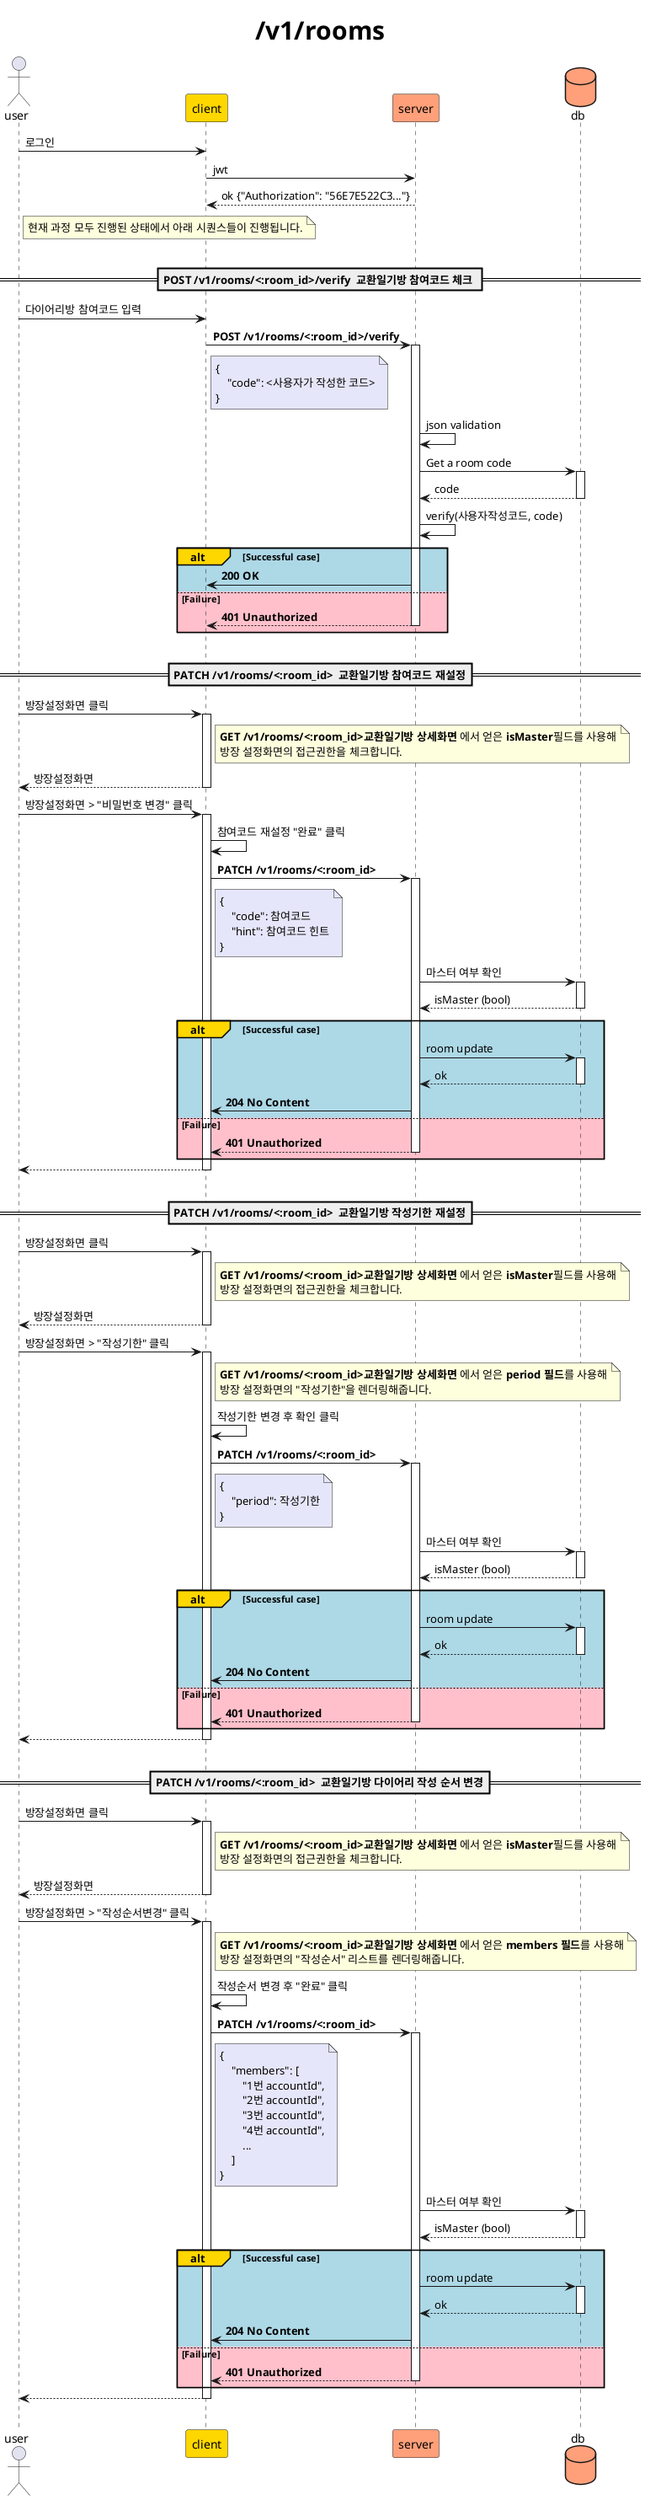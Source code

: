 @startuml

' client
Actor user
Participant client #Gold

' api
Participant "server" as api #LightSalmon
database "db" as db #LightSalmon

' title
title <font size=30>/v1/rooms</font>

' prerequisites
user -> client  : 로그인
client -> api : jwt
return ok {"Authorization": "56E7E522C3..."}

note right of user
현재 과정 모두 진행된 상태에서 아래 시퀀스들이 진행됩니다.
endnote
||20||

== POST /v1/rooms/<:room_id>/verify  교환일기방 참여코드 체크 ==
user -> client: 다이어리방 참여코드 입력
client -> api++: **POST /v1/rooms/<:room_id>/verify**

note right of client #Lavender
{
    "code": <사용자가 작성한 코드>
}
endnote
api -> api: json validation
api -> db++: Get a room code
return code
api -> api: verify(사용자작성코드, code)
alt#Gold #LightBlue Successful case
    api -> client: **200 OK**
else #Pink Failure
    return  **401 Unauthorized**
end

||20||
== PATCH /v1/rooms/<:room_id>  교환일기방 참여코드 재설정==
user -> client++: 방장설정화면 클릭
note right of client
**GET /v1/rooms/<:room_id>교환일기방 상세화면** 에서 얻은 **isMaster**필드를 사용해
방장 설정화면의 접근권한을 체크합니다.
endnote
return 방장설정화면
user -> client++: 방장설정화면 > "비밀번호 변경" 클릭
client -> client: 참여코드 재설정 "완료" 클릭
client -> api++: **PATCH /v1/rooms/<:room_id>**
note right of client #Lavender
{
    "code": 참여코드
    "hint": 참여코드 힌트
}
endnote
api -> db++: 마스터 여부 확인
return isMaster (bool)
alt#Gold #LightBlue Successful case
    api -> db++: room update
    return ok
    api -> client: **204 No Content**
else #Pink Failure
   return **401 Unauthorized**
end
return 

||20||
== PATCH /v1/rooms/<:room_id>  교환일기방 작성기한 재설정==
user -> client++: 방장설정화면 클릭
note right of client
**GET /v1/rooms/<:room_id>교환일기방 상세화면** 에서 얻은 **isMaster**필드를 사용해
방장 설정화면의 접근권한을 체크합니다.
endnote
return 방장설정화면
user -> client++: 방장설정화면 > "작성기한" 클릭
note right of client
**GET /v1/rooms/<:room_id>교환일기방 상세화면** 에서 얻은 **period 필드**를 사용해
방장 설정화면의 "작성기한"을 렌더링해줍니다.
endnote
client -> client: 작성기한 변경 후 확인 클릭
client -> api++: **PATCH /v1/rooms/<:room_id>**
note right of client #Lavender
{
    "period": 작성기한
}
endnote
api -> db++: 마스터 여부 확인
return isMaster (bool)
alt#Gold #LightBlue Successful case
    api -> db++: room update
    return ok
    api -> client: **204 No Content**
else #Pink Failure
   return **401 Unauthorized**
end
return 

||20||
== PATCH /v1/rooms/<:room_id>  교환일기방 다이어리 작성 순서 변경==
user -> client++: 방장설정화면 클릭
note right of client
**GET /v1/rooms/<:room_id>교환일기방 상세화면** 에서 얻은 **isMaster**필드를 사용해
방장 설정화면의 접근권한을 체크합니다.
endnote
return 방장설정화면
user -> client++: 방장설정화면 > "작성순서변경" 클릭
note right of client
**GET /v1/rooms/<:room_id>교환일기방 상세화면** 에서 얻은 **members 필드**를 사용해
방장 설정화면의 "작성순서" 리스트를 렌더링해줍니다.
endnote

client -> client: 작성순서 변경 후 "완료" 클릭
client -> api++: **PATCH /v1/rooms/<:room_id>**
note right of client #Lavender
{
    "members": [
        "1번 accountId",
        "2번 accountId",
        "3번 accountId",
        "4번 accountId",
        ...
    ]
}
endnote
api -> db++: 마스터 여부 확인
return isMaster (bool)
alt#Gold #LightBlue Successful case
    api -> db++: room update
    return ok
    api -> client: **204 No Content**
else #Pink Failure
   return **401 Unauthorized**
end
return 

||20||
@enduml